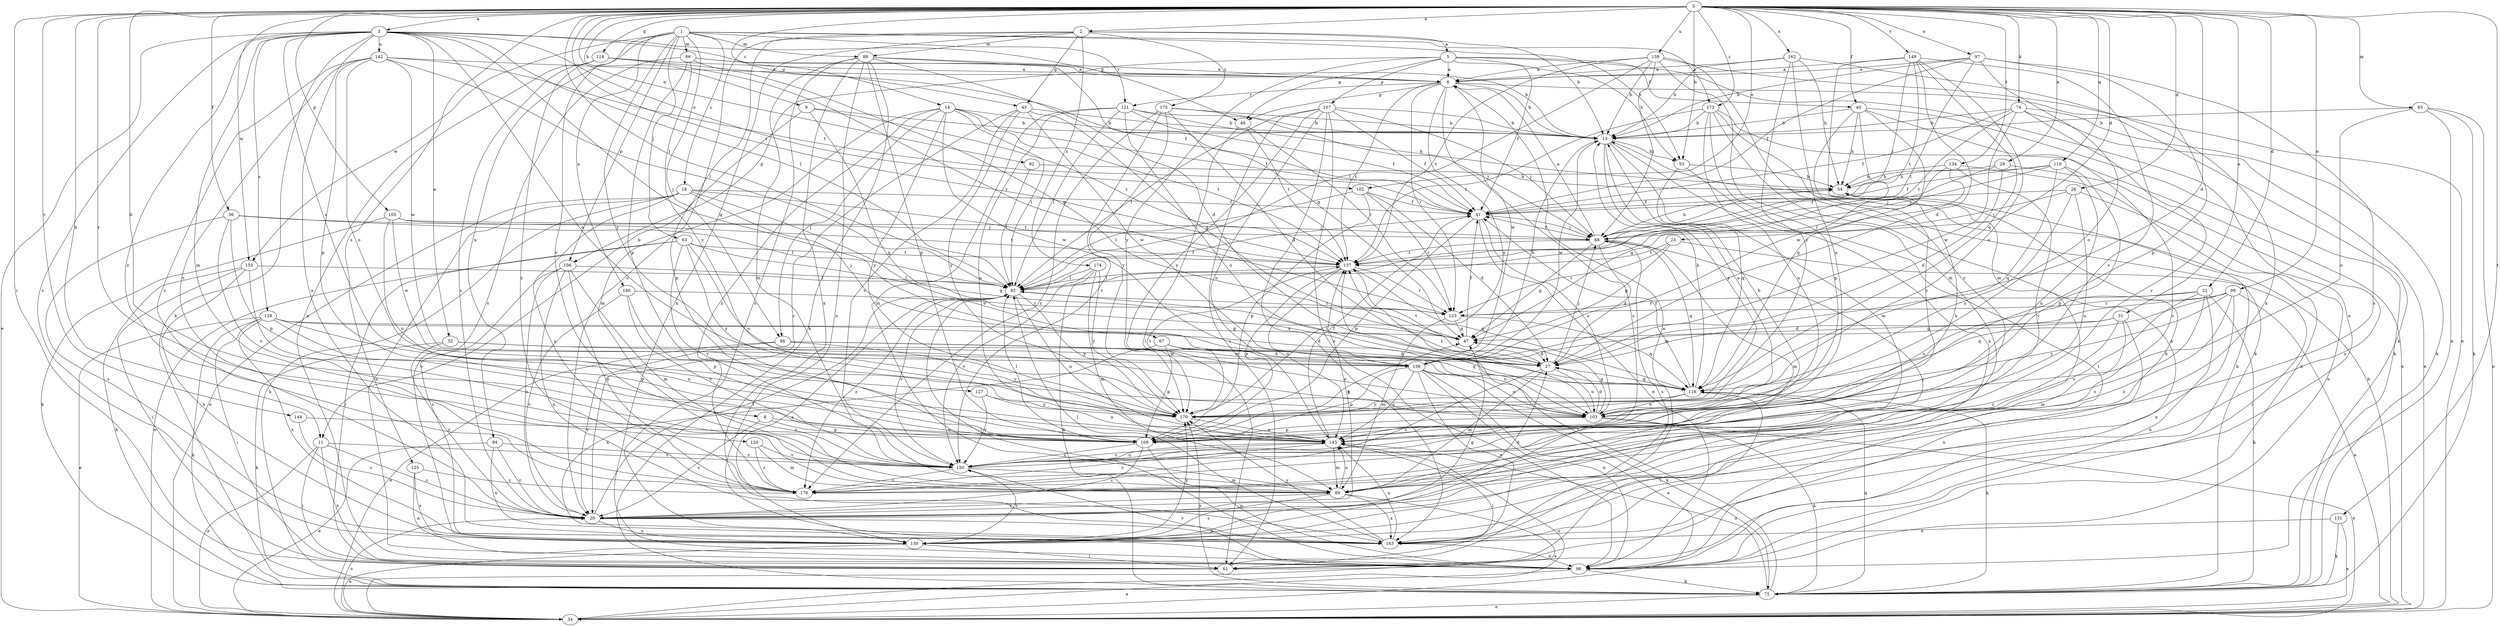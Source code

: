 strict digraph  {
0;
1;
2;
3;
5;
6;
8;
9;
11;
13;
14;
18;
20;
22;
23;
26;
27;
29;
31;
32;
34;
36;
40;
41;
43;
46;
47;
53;
54;
61;
63;
66;
67;
68;
74;
75;
82;
85;
86;
88;
89;
92;
94;
96;
97;
99;
102;
103;
105;
106;
107;
109;
110;
114;
116;
120;
121;
123;
125;
127;
128;
130;
131;
134;
137;
139;
140;
142;
143;
144;
149;
150;
155;
156;
162;
163;
170;
173;
174;
175;
176;
0 -> 2  [label=a];
0 -> 3  [label=a];
0 -> 8  [label=b];
0 -> 9  [label=b];
0 -> 11  [label=b];
0 -> 14  [label=c];
0 -> 22  [label=d];
0 -> 23  [label=d];
0 -> 26  [label=d];
0 -> 27  [label=d];
0 -> 29  [label=e];
0 -> 31  [label=e];
0 -> 36  [label=f];
0 -> 40  [label=f];
0 -> 53  [label=h];
0 -> 61  [label=i];
0 -> 74  [label=k];
0 -> 82  [label=l];
0 -> 85  [label=m];
0 -> 92  [label=n];
0 -> 97  [label=o];
0 -> 99  [label=o];
0 -> 102  [label=o];
0 -> 105  [label=p];
0 -> 110  [label=q];
0 -> 114  [label=q];
0 -> 120  [label=r];
0 -> 125  [label=s];
0 -> 131  [label=t];
0 -> 134  [label=t];
0 -> 137  [label=t];
0 -> 139  [label=u];
0 -> 144  [label=v];
0 -> 149  [label=v];
0 -> 155  [label=w];
0 -> 162  [label=x];
0 -> 173  [label=z];
1 -> 18  [label=c];
1 -> 53  [label=h];
1 -> 63  [label=j];
1 -> 66  [label=j];
1 -> 86  [label=m];
1 -> 88  [label=m];
1 -> 94  [label=n];
1 -> 106  [label=p];
1 -> 121  [label=r];
1 -> 140  [label=u];
1 -> 150  [label=v];
1 -> 155  [label=w];
1 -> 170  [label=y];
1 -> 173  [label=z];
2 -> 5  [label=a];
2 -> 11  [label=b];
2 -> 13  [label=b];
2 -> 20  [label=c];
2 -> 43  [label=g];
2 -> 88  [label=m];
2 -> 96  [label=n];
2 -> 174  [label=z];
2 -> 175  [label=z];
3 -> 32  [label=e];
3 -> 34  [label=e];
3 -> 43  [label=g];
3 -> 46  [label=g];
3 -> 75  [label=k];
3 -> 82  [label=l];
3 -> 89  [label=m];
3 -> 102  [label=o];
3 -> 103  [label=o];
3 -> 116  [label=q];
3 -> 127  [label=s];
3 -> 128  [label=s];
3 -> 130  [label=s];
3 -> 142  [label=u];
3 -> 163  [label=x];
3 -> 176  [label=z];
5 -> 6  [label=a];
5 -> 40  [label=f];
5 -> 41  [label=f];
5 -> 46  [label=g];
5 -> 53  [label=h];
5 -> 96  [label=n];
5 -> 106  [label=p];
5 -> 107  [label=p];
5 -> 170  [label=y];
6 -> 13  [label=b];
6 -> 46  [label=g];
6 -> 75  [label=k];
6 -> 121  [label=r];
6 -> 123  [label=r];
6 -> 130  [label=s];
6 -> 137  [label=t];
6 -> 156  [label=w];
6 -> 170  [label=y];
8 -> 20  [label=c];
8 -> 109  [label=p];
8 -> 143  [label=u];
9 -> 13  [label=b];
9 -> 109  [label=p];
9 -> 116  [label=q];
9 -> 137  [label=t];
11 -> 20  [label=c];
11 -> 34  [label=e];
11 -> 61  [label=i];
11 -> 96  [label=n];
11 -> 150  [label=v];
13 -> 53  [label=h];
13 -> 89  [label=m];
13 -> 103  [label=o];
13 -> 156  [label=w];
13 -> 163  [label=x];
13 -> 170  [label=y];
14 -> 13  [label=b];
14 -> 41  [label=f];
14 -> 66  [label=j];
14 -> 82  [label=l];
14 -> 89  [label=m];
14 -> 137  [label=t];
14 -> 156  [label=w];
14 -> 170  [label=y];
14 -> 176  [label=z];
18 -> 34  [label=e];
18 -> 41  [label=f];
18 -> 67  [label=j];
18 -> 75  [label=k];
18 -> 96  [label=n];
18 -> 103  [label=o];
18 -> 137  [label=t];
18 -> 176  [label=z];
20 -> 27  [label=d];
20 -> 54  [label=h];
20 -> 68  [label=j];
20 -> 82  [label=l];
20 -> 130  [label=s];
20 -> 137  [label=t];
20 -> 163  [label=x];
22 -> 75  [label=k];
22 -> 96  [label=n];
22 -> 103  [label=o];
22 -> 123  [label=r];
22 -> 150  [label=v];
22 -> 176  [label=z];
23 -> 47  [label=g];
23 -> 61  [label=i];
23 -> 123  [label=r];
23 -> 137  [label=t];
26 -> 41  [label=f];
26 -> 68  [label=j];
26 -> 96  [label=n];
26 -> 143  [label=u];
26 -> 170  [label=y];
27 -> 68  [label=j];
27 -> 82  [label=l];
27 -> 89  [label=m];
27 -> 103  [label=o];
27 -> 116  [label=q];
27 -> 137  [label=t];
27 -> 176  [label=z];
29 -> 27  [label=d];
29 -> 54  [label=h];
29 -> 68  [label=j];
29 -> 130  [label=s];
31 -> 47  [label=g];
31 -> 89  [label=m];
31 -> 96  [label=n];
31 -> 156  [label=w];
31 -> 176  [label=z];
32 -> 20  [label=c];
32 -> 27  [label=d];
32 -> 75  [label=k];
32 -> 156  [label=w];
34 -> 13  [label=b];
34 -> 20  [label=c];
34 -> 143  [label=u];
36 -> 68  [label=j];
36 -> 82  [label=l];
36 -> 109  [label=p];
36 -> 130  [label=s];
36 -> 150  [label=v];
40 -> 13  [label=b];
40 -> 20  [label=c];
40 -> 54  [label=h];
40 -> 75  [label=k];
40 -> 116  [label=q];
40 -> 150  [label=v];
40 -> 156  [label=w];
41 -> 68  [label=j];
41 -> 96  [label=n];
41 -> 103  [label=o];
41 -> 109  [label=p];
43 -> 13  [label=b];
43 -> 20  [label=c];
43 -> 47  [label=g];
43 -> 150  [label=v];
43 -> 156  [label=w];
43 -> 170  [label=y];
46 -> 61  [label=i];
46 -> 123  [label=r];
46 -> 137  [label=t];
47 -> 27  [label=d];
47 -> 41  [label=f];
53 -> 54  [label=h];
53 -> 61  [label=i];
53 -> 116  [label=q];
54 -> 41  [label=f];
61 -> 6  [label=a];
63 -> 34  [label=e];
63 -> 47  [label=g];
63 -> 61  [label=i];
63 -> 103  [label=o];
63 -> 137  [label=t];
63 -> 150  [label=v];
63 -> 170  [label=y];
66 -> 20  [label=c];
66 -> 34  [label=e];
66 -> 103  [label=o];
66 -> 156  [label=w];
66 -> 170  [label=y];
67 -> 27  [label=d];
67 -> 103  [label=o];
67 -> 109  [label=p];
67 -> 116  [label=q];
67 -> 163  [label=x];
68 -> 6  [label=a];
68 -> 27  [label=d];
68 -> 41  [label=f];
68 -> 47  [label=g];
68 -> 54  [label=h];
68 -> 89  [label=m];
68 -> 116  [label=q];
68 -> 130  [label=s];
68 -> 137  [label=t];
74 -> 13  [label=b];
74 -> 34  [label=e];
74 -> 41  [label=f];
74 -> 75  [label=k];
74 -> 137  [label=t];
74 -> 150  [label=v];
74 -> 156  [label=w];
75 -> 34  [label=e];
75 -> 116  [label=q];
75 -> 137  [label=t];
75 -> 143  [label=u];
75 -> 170  [label=y];
82 -> 41  [label=f];
82 -> 123  [label=r];
82 -> 130  [label=s];
82 -> 143  [label=u];
82 -> 150  [label=v];
82 -> 170  [label=y];
82 -> 176  [label=z];
85 -> 13  [label=b];
85 -> 34  [label=e];
85 -> 75  [label=k];
85 -> 96  [label=n];
85 -> 103  [label=o];
86 -> 6  [label=a];
86 -> 13  [label=b];
86 -> 47  [label=g];
86 -> 109  [label=p];
86 -> 130  [label=s];
86 -> 170  [label=y];
88 -> 6  [label=a];
88 -> 27  [label=d];
88 -> 47  [label=g];
88 -> 75  [label=k];
88 -> 89  [label=m];
88 -> 96  [label=n];
88 -> 109  [label=p];
88 -> 130  [label=s];
88 -> 163  [label=x];
89 -> 20  [label=c];
89 -> 34  [label=e];
89 -> 130  [label=s];
89 -> 143  [label=u];
89 -> 163  [label=x];
92 -> 54  [label=h];
92 -> 82  [label=l];
94 -> 20  [label=c];
94 -> 34  [label=e];
94 -> 150  [label=v];
94 -> 163  [label=x];
96 -> 34  [label=e];
96 -> 75  [label=k];
96 -> 82  [label=l];
96 -> 150  [label=v];
97 -> 6  [label=a];
97 -> 13  [label=b];
97 -> 41  [label=f];
97 -> 82  [label=l];
97 -> 103  [label=o];
97 -> 109  [label=p];
97 -> 130  [label=s];
99 -> 27  [label=d];
99 -> 34  [label=e];
99 -> 116  [label=q];
99 -> 123  [label=r];
99 -> 163  [label=x];
99 -> 170  [label=y];
99 -> 176  [label=z];
102 -> 27  [label=d];
102 -> 41  [label=f];
102 -> 82  [label=l];
102 -> 109  [label=p];
102 -> 123  [label=r];
103 -> 27  [label=d];
103 -> 34  [label=e];
103 -> 47  [label=g];
103 -> 75  [label=k];
103 -> 109  [label=p];
103 -> 137  [label=t];
105 -> 68  [label=j];
105 -> 75  [label=k];
105 -> 137  [label=t];
105 -> 143  [label=u];
105 -> 156  [label=w];
106 -> 20  [label=c];
106 -> 82  [label=l];
106 -> 89  [label=m];
106 -> 130  [label=s];
106 -> 163  [label=x];
106 -> 176  [label=z];
107 -> 13  [label=b];
107 -> 41  [label=f];
107 -> 61  [label=i];
107 -> 68  [label=j];
107 -> 82  [label=l];
107 -> 96  [label=n];
107 -> 143  [label=u];
107 -> 163  [label=x];
107 -> 170  [label=y];
109 -> 13  [label=b];
109 -> 20  [label=c];
109 -> 47  [label=g];
109 -> 82  [label=l];
109 -> 96  [label=n];
109 -> 150  [label=v];
110 -> 41  [label=f];
110 -> 54  [label=h];
110 -> 68  [label=j];
110 -> 109  [label=p];
110 -> 116  [label=q];
110 -> 143  [label=u];
114 -> 6  [label=a];
114 -> 20  [label=c];
114 -> 41  [label=f];
114 -> 96  [label=n];
114 -> 123  [label=r];
114 -> 176  [label=z];
116 -> 13  [label=b];
116 -> 41  [label=f];
116 -> 61  [label=i];
116 -> 75  [label=k];
116 -> 103  [label=o];
116 -> 170  [label=y];
120 -> 89  [label=m];
120 -> 150  [label=v];
120 -> 176  [label=z];
121 -> 13  [label=b];
121 -> 41  [label=f];
121 -> 54  [label=h];
121 -> 82  [label=l];
121 -> 89  [label=m];
121 -> 103  [label=o];
121 -> 143  [label=u];
123 -> 47  [label=g];
123 -> 89  [label=m];
123 -> 116  [label=q];
125 -> 96  [label=n];
125 -> 130  [label=s];
125 -> 176  [label=z];
127 -> 143  [label=u];
127 -> 150  [label=v];
127 -> 170  [label=y];
128 -> 27  [label=d];
128 -> 34  [label=e];
128 -> 47  [label=g];
128 -> 61  [label=i];
128 -> 75  [label=k];
128 -> 109  [label=p];
128 -> 143  [label=u];
128 -> 163  [label=x];
130 -> 34  [label=e];
130 -> 47  [label=g];
130 -> 61  [label=i];
130 -> 150  [label=v];
130 -> 170  [label=y];
131 -> 34  [label=e];
131 -> 75  [label=k];
131 -> 163  [label=x];
134 -> 47  [label=g];
134 -> 54  [label=h];
134 -> 82  [label=l];
134 -> 96  [label=n];
134 -> 150  [label=v];
137 -> 82  [label=l];
137 -> 109  [label=p];
137 -> 116  [label=q];
137 -> 123  [label=r];
137 -> 143  [label=u];
139 -> 6  [label=a];
139 -> 13  [label=b];
139 -> 34  [label=e];
139 -> 68  [label=j];
139 -> 82  [label=l];
139 -> 89  [label=m];
139 -> 137  [label=t];
139 -> 176  [label=z];
140 -> 20  [label=c];
140 -> 109  [label=p];
140 -> 123  [label=r];
140 -> 150  [label=v];
142 -> 6  [label=a];
142 -> 20  [label=c];
142 -> 41  [label=f];
142 -> 82  [label=l];
142 -> 103  [label=o];
142 -> 109  [label=p];
142 -> 156  [label=w];
142 -> 176  [label=z];
143 -> 41  [label=f];
143 -> 54  [label=h];
143 -> 61  [label=i];
143 -> 89  [label=m];
143 -> 150  [label=v];
143 -> 176  [label=z];
144 -> 20  [label=c];
144 -> 143  [label=u];
149 -> 6  [label=a];
149 -> 27  [label=d];
149 -> 68  [label=j];
149 -> 89  [label=m];
149 -> 103  [label=o];
149 -> 116  [label=q];
149 -> 137  [label=t];
149 -> 150  [label=v];
150 -> 89  [label=m];
150 -> 143  [label=u];
150 -> 176  [label=z];
155 -> 61  [label=i];
155 -> 75  [label=k];
155 -> 82  [label=l];
155 -> 150  [label=v];
155 -> 163  [label=x];
156 -> 13  [label=b];
156 -> 34  [label=e];
156 -> 75  [label=k];
156 -> 96  [label=n];
156 -> 103  [label=o];
156 -> 109  [label=p];
156 -> 143  [label=u];
156 -> 163  [label=x];
162 -> 6  [label=a];
162 -> 13  [label=b];
162 -> 54  [label=h];
162 -> 143  [label=u];
162 -> 163  [label=x];
162 -> 170  [label=y];
163 -> 54  [label=h];
163 -> 82  [label=l];
163 -> 96  [label=n];
163 -> 143  [label=u];
163 -> 170  [label=y];
170 -> 137  [label=t];
170 -> 143  [label=u];
173 -> 13  [label=b];
173 -> 34  [label=e];
173 -> 75  [label=k];
173 -> 96  [label=n];
173 -> 109  [label=p];
173 -> 137  [label=t];
173 -> 143  [label=u];
174 -> 75  [label=k];
174 -> 82  [label=l];
174 -> 89  [label=m];
174 -> 150  [label=v];
174 -> 170  [label=y];
175 -> 13  [label=b];
175 -> 27  [label=d];
175 -> 68  [label=j];
175 -> 150  [label=v];
175 -> 170  [label=y];
175 -> 176  [label=z];
}

